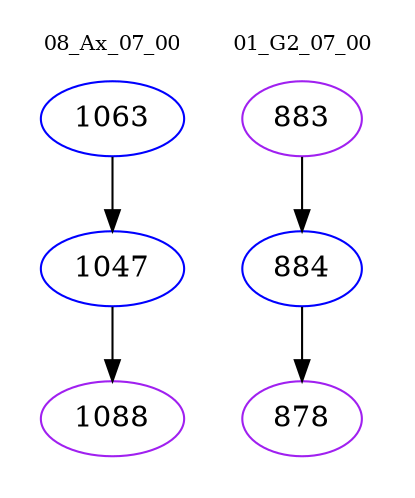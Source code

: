 digraph{
subgraph cluster_0 {
color = white
label = "08_Ax_07_00";
fontsize=10;
T0_1063 [label="1063", color="blue"]
T0_1063 -> T0_1047 [color="black"]
T0_1047 [label="1047", color="blue"]
T0_1047 -> T0_1088 [color="black"]
T0_1088 [label="1088", color="purple"]
}
subgraph cluster_1 {
color = white
label = "01_G2_07_00";
fontsize=10;
T1_883 [label="883", color="purple"]
T1_883 -> T1_884 [color="black"]
T1_884 [label="884", color="blue"]
T1_884 -> T1_878 [color="black"]
T1_878 [label="878", color="purple"]
}
}
